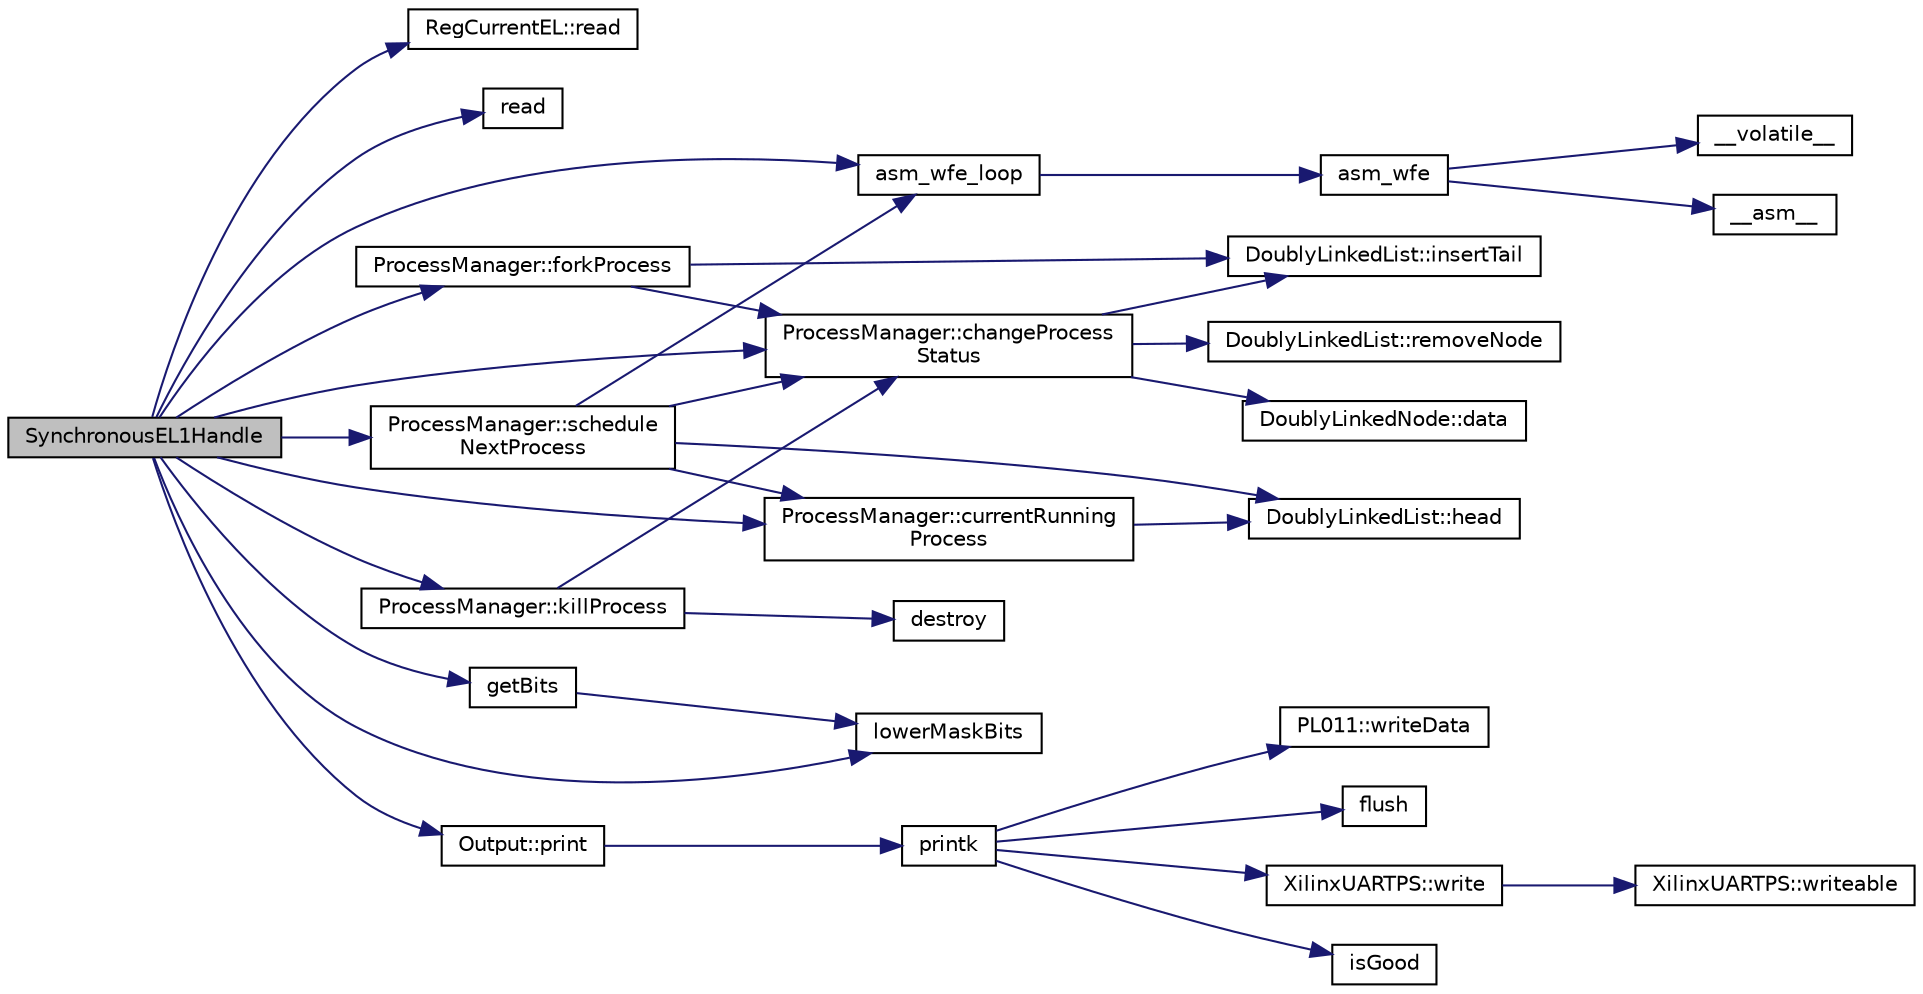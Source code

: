 digraph "SynchronousEL1Handle"
{
  edge [fontname="Helvetica",fontsize="10",labelfontname="Helvetica",labelfontsize="10"];
  node [fontname="Helvetica",fontsize="10",shape=record];
  rankdir="LR";
  Node72 [label="SynchronousEL1Handle",height=0.2,width=0.4,color="black", fillcolor="grey75", style="filled", fontcolor="black"];
  Node72 -> Node73 [color="midnightblue",fontsize="10",style="solid",fontname="Helvetica"];
  Node73 [label="RegCurrentEL::read",height=0.2,width=0.4,color="black", fillcolor="white", style="filled",URL="$d9/d27/class_reg_current_e_l.html#a1e7d733bdf4ace8dd9c8f11945ec108a"];
  Node72 -> Node74 [color="midnightblue",fontsize="10",style="solid",fontname="Helvetica"];
  Node74 [label="read",height=0.2,width=0.4,color="black", fillcolor="white", style="filled",URL="$d1/de4/general__registers_8h.html#a91bc8a1532103722bfed05ee632e70aa"];
  Node72 -> Node75 [color="midnightblue",fontsize="10",style="solid",fontname="Helvetica"];
  Node75 [label="asm_wfe_loop",height=0.2,width=0.4,color="black", fillcolor="white", style="filled",URL="$d8/d2f/asm__instructions_8h.html#a2625e63e4302b5a5b7b1b47175ec067d"];
  Node75 -> Node76 [color="midnightblue",fontsize="10",style="solid",fontname="Helvetica"];
  Node76 [label="asm_wfe",height=0.2,width=0.4,color="black", fillcolor="white", style="filled",URL="$d8/d2f/asm__instructions_8h.html#a410a755cf61e376491d77042b266409f"];
  Node76 -> Node77 [color="midnightblue",fontsize="10",style="solid",fontname="Helvetica"];
  Node77 [label="__asm__",height=0.2,width=0.4,color="black", fillcolor="white", style="filled",URL="$dd/d12/exceptions_8cpp.html#a40b46c5cfd33825a3980572ace99e6a1"];
  Node76 -> Node78 [color="midnightblue",fontsize="10",style="solid",fontname="Helvetica"];
  Node78 [label="__volatile__",height=0.2,width=0.4,color="black", fillcolor="white", style="filled",URL="$d8/d64/main__test__adrp__instruction_8cpp.html#a28b72fa6de7635a872fd3ae108c838c8"];
  Node72 -> Node79 [color="midnightblue",fontsize="10",style="solid",fontname="Helvetica"];
  Node79 [label="lowerMaskBits",height=0.2,width=0.4,color="black", fillcolor="white", style="filled",URL="$d6/d93/generic__util_8h.html#a3d31e60307c16bf71c379876cc217b62"];
  Node72 -> Node80 [color="midnightblue",fontsize="10",style="solid",fontname="Helvetica"];
  Node80 [label="Output::print",height=0.2,width=0.4,color="black", fillcolor="white", style="filled",URL="$db/db4/class_output.html#a9b805f9866e80ecde51f3b166bc32f29"];
  Node80 -> Node81 [color="midnightblue",fontsize="10",style="solid",fontname="Helvetica"];
  Node81 [label="printk",height=0.2,width=0.4,color="black", fillcolor="white", style="filled",URL="$dd/d17/io_2printk_8h.html#a8af92b5d9611db79b3408fe71c73ec72"];
  Node81 -> Node82 [color="midnightblue",fontsize="10",style="solid",fontname="Helvetica"];
  Node82 [label="isGood",height=0.2,width=0.4,color="black", fillcolor="white", style="filled",URL="$d2/d67/printk__host_8cpp.html#abc4c5fda600e142f0fcf8208ff4614d9"];
  Node81 -> Node83 [color="midnightblue",fontsize="10",style="solid",fontname="Helvetica"];
  Node83 [label="PL011::writeData",height=0.2,width=0.4,color="black", fillcolor="white", style="filled",URL="$d7/dff/class_p_l011.html#a9a1de31dac22db614ad606d60d56055e"];
  Node81 -> Node84 [color="midnightblue",fontsize="10",style="solid",fontname="Helvetica"];
  Node84 [label="flush",height=0.2,width=0.4,color="black", fillcolor="white", style="filled",URL="$d3/df4/printk__user__space_8cpp.html#adac116554b543b7c4228c018a85882f5"];
  Node81 -> Node85 [color="midnightblue",fontsize="10",style="solid",fontname="Helvetica"];
  Node85 [label="XilinxUARTPS::write",height=0.2,width=0.4,color="black", fillcolor="white", style="filled",URL="$df/d5b/class_xilinx_u_a_r_t_p_s.html#a0751411da7f8ecb3a43c84ac74eb6256"];
  Node85 -> Node86 [color="midnightblue",fontsize="10",style="solid",fontname="Helvetica"];
  Node86 [label="XilinxUARTPS::writeable",height=0.2,width=0.4,color="black", fillcolor="white", style="filled",URL="$df/d5b/class_xilinx_u_a_r_t_p_s.html#aa3971cfd2791eeb495f230409edf712a"];
  Node72 -> Node87 [color="midnightblue",fontsize="10",style="solid",fontname="Helvetica"];
  Node87 [label="ProcessManager::killProcess",height=0.2,width=0.4,color="black", fillcolor="white", style="filled",URL="$d2/dce/class_process_manager.html#aa7b17ec2be5c3de2ef4b712236d71bd7"];
  Node87 -> Node88 [color="midnightblue",fontsize="10",style="solid",fontname="Helvetica"];
  Node88 [label="destroy",height=0.2,width=0.4,color="black", fillcolor="white", style="filled",URL="$d8/d96/exit_8cpp.html#a59717df97d3f6b424a0528883a351aae"];
  Node87 -> Node89 [color="midnightblue",fontsize="10",style="solid",fontname="Helvetica"];
  Node89 [label="ProcessManager::changeProcess\lStatus",height=0.2,width=0.4,color="black", fillcolor="white", style="filled",URL="$d2/dce/class_process_manager.html#a0bcc42f5333bb6a0613e38721227bbd2"];
  Node89 -> Node90 [color="midnightblue",fontsize="10",style="solid",fontname="Helvetica"];
  Node90 [label="DoublyLinkedList::removeNode",height=0.2,width=0.4,color="black", fillcolor="white", style="filled",URL="$da/dfa/class_doubly_linked_list.html#a20950e5bd978791d68b723f3ea8be4bb"];
  Node89 -> Node91 [color="midnightblue",fontsize="10",style="solid",fontname="Helvetica"];
  Node91 [label="DoublyLinkedList::insertTail",height=0.2,width=0.4,color="black", fillcolor="white", style="filled",URL="$da/dfa/class_doubly_linked_list.html#a08820eece8a930239f434a7dea802599"];
  Node89 -> Node92 [color="midnightblue",fontsize="10",style="solid",fontname="Helvetica"];
  Node92 [label="DoublyLinkedNode::data",height=0.2,width=0.4,color="black", fillcolor="white", style="filled",URL="$d9/da3/class_doubly_linked_node.html#a72a70560baba711c82bb012317557cb8"];
  Node72 -> Node93 [color="midnightblue",fontsize="10",style="solid",fontname="Helvetica"];
  Node93 [label="ProcessManager::currentRunning\lProcess",height=0.2,width=0.4,color="black", fillcolor="white", style="filled",URL="$d2/dce/class_process_manager.html#aaf22da025f4a21c6239d2a1181c1c148"];
  Node93 -> Node94 [color="midnightblue",fontsize="10",style="solid",fontname="Helvetica"];
  Node94 [label="DoublyLinkedList::head",height=0.2,width=0.4,color="black", fillcolor="white", style="filled",URL="$da/dfa/class_doubly_linked_list.html#adf48b22bf2fce388ef37fa692733c3ca"];
  Node72 -> Node95 [color="midnightblue",fontsize="10",style="solid",fontname="Helvetica"];
  Node95 [label="ProcessManager::schedule\lNextProcess",height=0.2,width=0.4,color="black", fillcolor="white", style="filled",URL="$d2/dce/class_process_manager.html#a64f2aa8b0886f482d5039c65bca72af7"];
  Node95 -> Node93 [color="midnightblue",fontsize="10",style="solid",fontname="Helvetica"];
  Node95 -> Node94 [color="midnightblue",fontsize="10",style="solid",fontname="Helvetica"];
  Node95 -> Node75 [color="midnightblue",fontsize="10",style="solid",fontname="Helvetica"];
  Node95 -> Node89 [color="midnightblue",fontsize="10",style="solid",fontname="Helvetica"];
  Node72 -> Node96 [color="midnightblue",fontsize="10",style="solid",fontname="Helvetica"];
  Node96 [label="ProcessManager::forkProcess",height=0.2,width=0.4,color="black", fillcolor="white", style="filled",URL="$d2/dce/class_process_manager.html#a82f37357a83d54343c703dbf354ccfd8"];
  Node96 -> Node91 [color="midnightblue",fontsize="10",style="solid",fontname="Helvetica"];
  Node96 -> Node89 [color="midnightblue",fontsize="10",style="solid",fontname="Helvetica"];
  Node72 -> Node89 [color="midnightblue",fontsize="10",style="solid",fontname="Helvetica"];
  Node72 -> Node97 [color="midnightblue",fontsize="10",style="solid",fontname="Helvetica"];
  Node97 [label="getBits",height=0.2,width=0.4,color="black", fillcolor="white", style="filled",URL="$d6/d93/generic__util_8h.html#ad3eca599f2c56e3c38b1cfdbd9eba440"];
  Node97 -> Node79 [color="midnightblue",fontsize="10",style="solid",fontname="Helvetica"];
}
